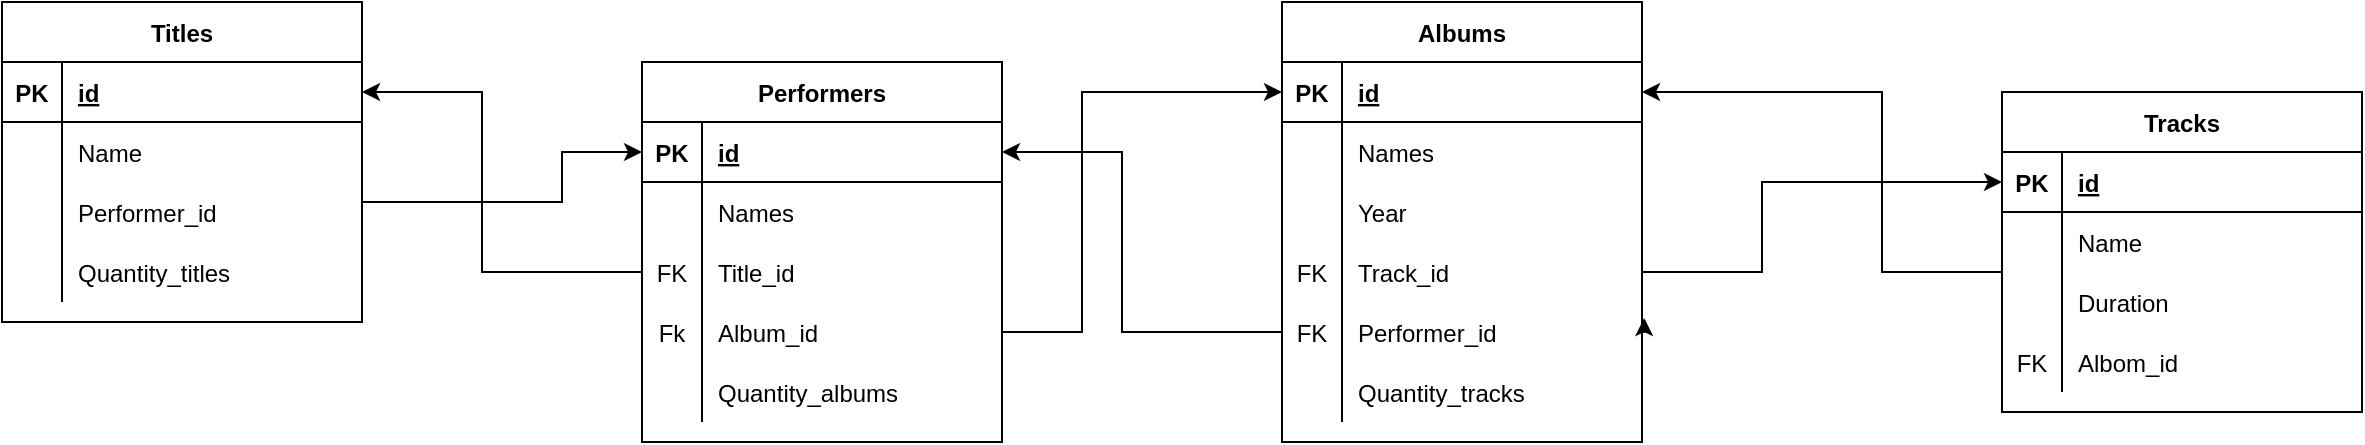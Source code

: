 <mxfile version="19.0.3" type="device"><diagram id="bm9FzhujnBV4kaPd-DP5" name="Страница 1"><mxGraphModel dx="1422" dy="865" grid="1" gridSize="10" guides="1" tooltips="1" connect="1" arrows="1" fold="1" page="1" pageScale="1" pageWidth="827" pageHeight="1169" math="0" shadow="0"><root><mxCell id="0"/><mxCell id="1" parent="0"/><mxCell id="frrnqSv0N5xkmzEhAEh_-1" value="Titles" style="shape=table;startSize=30;container=1;collapsible=1;childLayout=tableLayout;fixedRows=1;rowLines=0;fontStyle=1;align=center;resizeLast=1;strokeWidth=1;perimeterSpacing=0;" parent="1" vertex="1"><mxGeometry x="40" y="40" width="180" height="160" as="geometry"/></mxCell><mxCell id="frrnqSv0N5xkmzEhAEh_-2" value="" style="shape=tableRow;horizontal=0;startSize=0;swimlaneHead=0;swimlaneBody=0;fillColor=none;collapsible=0;dropTarget=0;points=[[0,0.5],[1,0.5]];portConstraint=eastwest;top=0;left=0;right=0;bottom=1;" parent="frrnqSv0N5xkmzEhAEh_-1" vertex="1"><mxGeometry y="30" width="180" height="30" as="geometry"/></mxCell><mxCell id="frrnqSv0N5xkmzEhAEh_-3" value="PK" style="shape=partialRectangle;connectable=0;fillColor=none;top=0;left=0;bottom=0;right=0;fontStyle=1;overflow=hidden;" parent="frrnqSv0N5xkmzEhAEh_-2" vertex="1"><mxGeometry width="30" height="30" as="geometry"><mxRectangle width="30" height="30" as="alternateBounds"/></mxGeometry></mxCell><mxCell id="frrnqSv0N5xkmzEhAEh_-4" value="id" style="shape=partialRectangle;connectable=0;fillColor=none;top=0;left=0;bottom=0;right=0;align=left;spacingLeft=6;fontStyle=5;overflow=hidden;" parent="frrnqSv0N5xkmzEhAEh_-2" vertex="1"><mxGeometry x="30" width="150" height="30" as="geometry"><mxRectangle width="150" height="30" as="alternateBounds"/></mxGeometry></mxCell><mxCell id="frrnqSv0N5xkmzEhAEh_-5" value="" style="shape=tableRow;horizontal=0;startSize=0;swimlaneHead=0;swimlaneBody=0;fillColor=none;collapsible=0;dropTarget=0;points=[[0,0.5],[1,0.5]];portConstraint=eastwest;top=0;left=0;right=0;bottom=0;" parent="frrnqSv0N5xkmzEhAEh_-1" vertex="1"><mxGeometry y="60" width="180" height="30" as="geometry"/></mxCell><mxCell id="frrnqSv0N5xkmzEhAEh_-6" value="" style="shape=partialRectangle;connectable=0;fillColor=none;top=0;left=0;bottom=0;right=0;editable=1;overflow=hidden;" parent="frrnqSv0N5xkmzEhAEh_-5" vertex="1"><mxGeometry width="30" height="30" as="geometry"><mxRectangle width="30" height="30" as="alternateBounds"/></mxGeometry></mxCell><mxCell id="frrnqSv0N5xkmzEhAEh_-7" value="Name" style="shape=partialRectangle;connectable=0;fillColor=none;top=0;left=0;bottom=0;right=0;align=left;spacingLeft=6;overflow=hidden;" parent="frrnqSv0N5xkmzEhAEh_-5" vertex="1"><mxGeometry x="30" width="150" height="30" as="geometry"><mxRectangle width="150" height="30" as="alternateBounds"/></mxGeometry></mxCell><mxCell id="frrnqSv0N5xkmzEhAEh_-105" value="" style="shape=tableRow;horizontal=0;startSize=0;swimlaneHead=0;swimlaneBody=0;fillColor=none;collapsible=0;dropTarget=0;points=[[0,0.5],[1,0.5]];portConstraint=eastwest;top=0;left=0;right=0;bottom=0;" parent="frrnqSv0N5xkmzEhAEh_-1" vertex="1"><mxGeometry y="90" width="180" height="30" as="geometry"/></mxCell><mxCell id="frrnqSv0N5xkmzEhAEh_-106" value="" style="shape=partialRectangle;connectable=0;fillColor=none;top=0;left=0;bottom=0;right=0;editable=1;overflow=hidden;" parent="frrnqSv0N5xkmzEhAEh_-105" vertex="1"><mxGeometry width="30" height="30" as="geometry"><mxRectangle width="30" height="30" as="alternateBounds"/></mxGeometry></mxCell><mxCell id="frrnqSv0N5xkmzEhAEh_-107" value="Performer_id" style="shape=partialRectangle;connectable=0;fillColor=none;top=0;left=0;bottom=0;right=0;align=left;spacingLeft=6;overflow=hidden;" parent="frrnqSv0N5xkmzEhAEh_-105" vertex="1"><mxGeometry x="30" width="150" height="30" as="geometry"><mxRectangle width="150" height="30" as="alternateBounds"/></mxGeometry></mxCell><mxCell id="PSJW9uUAnaWTU7tZc3Ic-1" value="" style="shape=tableRow;horizontal=0;startSize=0;swimlaneHead=0;swimlaneBody=0;fillColor=none;collapsible=0;dropTarget=0;points=[[0,0.5],[1,0.5]];portConstraint=eastwest;top=0;left=0;right=0;bottom=0;" parent="frrnqSv0N5xkmzEhAEh_-1" vertex="1"><mxGeometry y="120" width="180" height="30" as="geometry"/></mxCell><mxCell id="PSJW9uUAnaWTU7tZc3Ic-2" value="" style="shape=partialRectangle;connectable=0;fillColor=none;top=0;left=0;bottom=0;right=0;editable=1;overflow=hidden;" parent="PSJW9uUAnaWTU7tZc3Ic-1" vertex="1"><mxGeometry width="30" height="30" as="geometry"><mxRectangle width="30" height="30" as="alternateBounds"/></mxGeometry></mxCell><mxCell id="PSJW9uUAnaWTU7tZc3Ic-3" value="Quantity_titles" style="shape=partialRectangle;connectable=0;fillColor=none;top=0;left=0;bottom=0;right=0;align=left;spacingLeft=6;overflow=hidden;" parent="PSJW9uUAnaWTU7tZc3Ic-1" vertex="1"><mxGeometry x="30" width="150" height="30" as="geometry"><mxRectangle width="150" height="30" as="alternateBounds"/></mxGeometry></mxCell><mxCell id="frrnqSv0N5xkmzEhAEh_-34" value="Performers" style="shape=table;startSize=30;container=1;collapsible=1;childLayout=tableLayout;fixedRows=1;rowLines=0;fontStyle=1;align=center;resizeLast=1;strokeWidth=1;" parent="1" vertex="1"><mxGeometry x="360" y="70" width="180" height="190" as="geometry"/></mxCell><mxCell id="frrnqSv0N5xkmzEhAEh_-35" value="" style="shape=tableRow;horizontal=0;startSize=0;swimlaneHead=0;swimlaneBody=0;fillColor=none;collapsible=0;dropTarget=0;points=[[0,0.5],[1,0.5]];portConstraint=eastwest;top=0;left=0;right=0;bottom=1;strokeWidth=1;" parent="frrnqSv0N5xkmzEhAEh_-34" vertex="1"><mxGeometry y="30" width="180" height="30" as="geometry"/></mxCell><mxCell id="frrnqSv0N5xkmzEhAEh_-36" value="PK" style="shape=partialRectangle;connectable=0;fillColor=none;top=0;left=0;bottom=0;right=0;fontStyle=1;overflow=hidden;strokeWidth=1;" parent="frrnqSv0N5xkmzEhAEh_-35" vertex="1"><mxGeometry width="30" height="30" as="geometry"><mxRectangle width="30" height="30" as="alternateBounds"/></mxGeometry></mxCell><mxCell id="frrnqSv0N5xkmzEhAEh_-37" value="id" style="shape=partialRectangle;connectable=0;fillColor=none;top=0;left=0;bottom=0;right=0;align=left;spacingLeft=6;fontStyle=5;overflow=hidden;strokeWidth=1;" parent="frrnqSv0N5xkmzEhAEh_-35" vertex="1"><mxGeometry x="30" width="150" height="30" as="geometry"><mxRectangle width="150" height="30" as="alternateBounds"/></mxGeometry></mxCell><mxCell id="frrnqSv0N5xkmzEhAEh_-38" value="" style="shape=tableRow;horizontal=0;startSize=0;swimlaneHead=0;swimlaneBody=0;fillColor=none;collapsible=0;dropTarget=0;points=[[0,0.5],[1,0.5]];portConstraint=eastwest;top=0;left=0;right=0;bottom=0;strokeWidth=1;" parent="frrnqSv0N5xkmzEhAEh_-34" vertex="1"><mxGeometry y="60" width="180" height="30" as="geometry"/></mxCell><mxCell id="frrnqSv0N5xkmzEhAEh_-39" value="" style="shape=partialRectangle;connectable=0;fillColor=none;top=0;left=0;bottom=0;right=0;editable=1;overflow=hidden;strokeWidth=1;" parent="frrnqSv0N5xkmzEhAEh_-38" vertex="1"><mxGeometry width="30" height="30" as="geometry"><mxRectangle width="30" height="30" as="alternateBounds"/></mxGeometry></mxCell><mxCell id="frrnqSv0N5xkmzEhAEh_-40" value="Names" style="shape=partialRectangle;connectable=0;fillColor=none;top=0;left=0;bottom=0;right=0;align=left;spacingLeft=6;overflow=hidden;strokeWidth=1;" parent="frrnqSv0N5xkmzEhAEh_-38" vertex="1"><mxGeometry x="30" width="150" height="30" as="geometry"><mxRectangle width="150" height="30" as="alternateBounds"/></mxGeometry></mxCell><mxCell id="frrnqSv0N5xkmzEhAEh_-41" value="" style="shape=tableRow;horizontal=0;startSize=0;swimlaneHead=0;swimlaneBody=0;fillColor=none;collapsible=0;dropTarget=0;points=[[0,0.5],[1,0.5]];portConstraint=eastwest;top=0;left=0;right=0;bottom=0;strokeWidth=1;" parent="frrnqSv0N5xkmzEhAEh_-34" vertex="1"><mxGeometry y="90" width="180" height="30" as="geometry"/></mxCell><mxCell id="frrnqSv0N5xkmzEhAEh_-42" value="FK" style="shape=partialRectangle;connectable=0;fillColor=none;top=0;left=0;bottom=0;right=0;editable=1;overflow=hidden;strokeWidth=1;" parent="frrnqSv0N5xkmzEhAEh_-41" vertex="1"><mxGeometry width="30" height="30" as="geometry"><mxRectangle width="30" height="30" as="alternateBounds"/></mxGeometry></mxCell><mxCell id="frrnqSv0N5xkmzEhAEh_-43" value="Title_id" style="shape=partialRectangle;connectable=0;fillColor=none;top=0;left=0;bottom=0;right=0;align=left;spacingLeft=6;overflow=hidden;strokeWidth=1;" parent="frrnqSv0N5xkmzEhAEh_-41" vertex="1"><mxGeometry x="30" width="150" height="30" as="geometry"><mxRectangle width="150" height="30" as="alternateBounds"/></mxGeometry></mxCell><mxCell id="frrnqSv0N5xkmzEhAEh_-120" value="" style="shape=tableRow;horizontal=0;startSize=0;swimlaneHead=0;swimlaneBody=0;fillColor=none;collapsible=0;dropTarget=0;points=[[0,0.5],[1,0.5]];portConstraint=eastwest;top=0;left=0;right=0;bottom=0;strokeWidth=1;" parent="frrnqSv0N5xkmzEhAEh_-34" vertex="1"><mxGeometry y="120" width="180" height="30" as="geometry"/></mxCell><mxCell id="frrnqSv0N5xkmzEhAEh_-121" value="Fk" style="shape=partialRectangle;connectable=0;fillColor=none;top=0;left=0;bottom=0;right=0;editable=1;overflow=hidden;strokeWidth=1;" parent="frrnqSv0N5xkmzEhAEh_-120" vertex="1"><mxGeometry width="30" height="30" as="geometry"><mxRectangle width="30" height="30" as="alternateBounds"/></mxGeometry></mxCell><mxCell id="frrnqSv0N5xkmzEhAEh_-122" value="Album_id" style="shape=partialRectangle;connectable=0;fillColor=none;top=0;left=0;bottom=0;right=0;align=left;spacingLeft=6;overflow=hidden;strokeWidth=1;" parent="frrnqSv0N5xkmzEhAEh_-120" vertex="1"><mxGeometry x="30" width="150" height="30" as="geometry"><mxRectangle width="150" height="30" as="alternateBounds"/></mxGeometry></mxCell><mxCell id="NXNlmUkbyFPFa5OCTpBS-46" value="" style="shape=tableRow;horizontal=0;startSize=0;swimlaneHead=0;swimlaneBody=0;fillColor=none;collapsible=0;dropTarget=0;points=[[0,0.5],[1,0.5]];portConstraint=eastwest;top=0;left=0;right=0;bottom=0;strokeWidth=1;" vertex="1" parent="frrnqSv0N5xkmzEhAEh_-34"><mxGeometry y="150" width="180" height="30" as="geometry"/></mxCell><mxCell id="NXNlmUkbyFPFa5OCTpBS-47" value="" style="shape=partialRectangle;connectable=0;fillColor=none;top=0;left=0;bottom=0;right=0;editable=1;overflow=hidden;strokeWidth=1;" vertex="1" parent="NXNlmUkbyFPFa5OCTpBS-46"><mxGeometry width="30" height="30" as="geometry"><mxRectangle width="30" height="30" as="alternateBounds"/></mxGeometry></mxCell><mxCell id="NXNlmUkbyFPFa5OCTpBS-48" value="Quantity_albums" style="shape=partialRectangle;connectable=0;fillColor=none;top=0;left=0;bottom=0;right=0;align=left;spacingLeft=6;overflow=hidden;strokeWidth=1;" vertex="1" parent="NXNlmUkbyFPFa5OCTpBS-46"><mxGeometry x="30" width="150" height="30" as="geometry"><mxRectangle width="150" height="30" as="alternateBounds"/></mxGeometry></mxCell><mxCell id="frrnqSv0N5xkmzEhAEh_-88" value="Tracks" style="shape=table;startSize=30;container=1;collapsible=1;childLayout=tableLayout;fixedRows=1;rowLines=0;fontStyle=1;align=center;resizeLast=1;strokeWidth=1;" parent="1" vertex="1"><mxGeometry x="1040" y="85" width="180" height="160" as="geometry"/></mxCell><mxCell id="frrnqSv0N5xkmzEhAEh_-89" value="" style="shape=tableRow;horizontal=0;startSize=0;swimlaneHead=0;swimlaneBody=0;fillColor=none;collapsible=0;dropTarget=0;points=[[0,0.5],[1,0.5]];portConstraint=eastwest;top=0;left=0;right=0;bottom=1;strokeWidth=1;" parent="frrnqSv0N5xkmzEhAEh_-88" vertex="1"><mxGeometry y="30" width="180" height="30" as="geometry"/></mxCell><mxCell id="frrnqSv0N5xkmzEhAEh_-90" value="PK" style="shape=partialRectangle;connectable=0;fillColor=none;top=0;left=0;bottom=0;right=0;fontStyle=1;overflow=hidden;strokeWidth=1;" parent="frrnqSv0N5xkmzEhAEh_-89" vertex="1"><mxGeometry width="30" height="30" as="geometry"><mxRectangle width="30" height="30" as="alternateBounds"/></mxGeometry></mxCell><mxCell id="frrnqSv0N5xkmzEhAEh_-91" value="id" style="shape=partialRectangle;connectable=0;fillColor=none;top=0;left=0;bottom=0;right=0;align=left;spacingLeft=6;fontStyle=5;overflow=hidden;strokeWidth=1;" parent="frrnqSv0N5xkmzEhAEh_-89" vertex="1"><mxGeometry x="30" width="150" height="30" as="geometry"><mxRectangle width="150" height="30" as="alternateBounds"/></mxGeometry></mxCell><mxCell id="frrnqSv0N5xkmzEhAEh_-92" value="" style="shape=tableRow;horizontal=0;startSize=0;swimlaneHead=0;swimlaneBody=0;fillColor=none;collapsible=0;dropTarget=0;points=[[0,0.5],[1,0.5]];portConstraint=eastwest;top=0;left=0;right=0;bottom=0;strokeWidth=1;" parent="frrnqSv0N5xkmzEhAEh_-88" vertex="1"><mxGeometry y="60" width="180" height="30" as="geometry"/></mxCell><mxCell id="frrnqSv0N5xkmzEhAEh_-93" value="" style="shape=partialRectangle;connectable=0;fillColor=none;top=0;left=0;bottom=0;right=0;editable=1;overflow=hidden;strokeWidth=1;" parent="frrnqSv0N5xkmzEhAEh_-92" vertex="1"><mxGeometry width="30" height="30" as="geometry"><mxRectangle width="30" height="30" as="alternateBounds"/></mxGeometry></mxCell><mxCell id="frrnqSv0N5xkmzEhAEh_-94" value="Name" style="shape=partialRectangle;connectable=0;fillColor=none;top=0;left=0;bottom=0;right=0;align=left;spacingLeft=6;overflow=hidden;strokeWidth=1;" parent="frrnqSv0N5xkmzEhAEh_-92" vertex="1"><mxGeometry x="30" width="150" height="30" as="geometry"><mxRectangle width="150" height="30" as="alternateBounds"/></mxGeometry></mxCell><mxCell id="frrnqSv0N5xkmzEhAEh_-95" value="" style="shape=tableRow;horizontal=0;startSize=0;swimlaneHead=0;swimlaneBody=0;fillColor=none;collapsible=0;dropTarget=0;points=[[0,0.5],[1,0.5]];portConstraint=eastwest;top=0;left=0;right=0;bottom=0;strokeWidth=1;" parent="frrnqSv0N5xkmzEhAEh_-88" vertex="1"><mxGeometry y="90" width="180" height="30" as="geometry"/></mxCell><mxCell id="frrnqSv0N5xkmzEhAEh_-96" value="" style="shape=partialRectangle;connectable=0;fillColor=none;top=0;left=0;bottom=0;right=0;editable=1;overflow=hidden;strokeWidth=1;" parent="frrnqSv0N5xkmzEhAEh_-95" vertex="1"><mxGeometry width="30" height="30" as="geometry"><mxRectangle width="30" height="30" as="alternateBounds"/></mxGeometry></mxCell><mxCell id="frrnqSv0N5xkmzEhAEh_-97" value="Duration" style="shape=partialRectangle;connectable=0;fillColor=none;top=0;left=0;bottom=0;right=0;align=left;spacingLeft=6;overflow=hidden;strokeWidth=1;" parent="frrnqSv0N5xkmzEhAEh_-95" vertex="1"><mxGeometry x="30" width="150" height="30" as="geometry"><mxRectangle width="150" height="30" as="alternateBounds"/></mxGeometry></mxCell><mxCell id="frrnqSv0N5xkmzEhAEh_-98" value="" style="shape=tableRow;horizontal=0;startSize=0;swimlaneHead=0;swimlaneBody=0;fillColor=none;collapsible=0;dropTarget=0;points=[[0,0.5],[1,0.5]];portConstraint=eastwest;top=0;left=0;right=0;bottom=0;strokeWidth=1;" parent="frrnqSv0N5xkmzEhAEh_-88" vertex="1"><mxGeometry y="120" width="180" height="30" as="geometry"/></mxCell><mxCell id="frrnqSv0N5xkmzEhAEh_-99" value="FK" style="shape=partialRectangle;connectable=0;fillColor=none;top=0;left=0;bottom=0;right=0;editable=1;overflow=hidden;strokeWidth=1;" parent="frrnqSv0N5xkmzEhAEh_-98" vertex="1"><mxGeometry width="30" height="30" as="geometry"><mxRectangle width="30" height="30" as="alternateBounds"/></mxGeometry></mxCell><mxCell id="frrnqSv0N5xkmzEhAEh_-100" value="Albom_id" style="shape=partialRectangle;connectable=0;fillColor=none;top=0;left=0;bottom=0;right=0;align=left;spacingLeft=6;overflow=hidden;strokeWidth=1;" parent="frrnqSv0N5xkmzEhAEh_-98" vertex="1"><mxGeometry x="30" width="150" height="30" as="geometry"><mxRectangle width="150" height="30" as="alternateBounds"/></mxGeometry></mxCell><mxCell id="NXNlmUkbyFPFa5OCTpBS-14" style="edgeStyle=orthogonalEdgeStyle;rounded=0;orthogonalLoop=1;jettySize=auto;html=1;exitX=0;exitY=0.5;exitDx=0;exitDy=0;entryX=1;entryY=0.5;entryDx=0;entryDy=0;" edge="1" parent="1" source="frrnqSv0N5xkmzEhAEh_-41" target="frrnqSv0N5xkmzEhAEh_-2"><mxGeometry relative="1" as="geometry"><Array as="points"><mxPoint x="280" y="175"/><mxPoint x="280" y="85"/></Array></mxGeometry></mxCell><mxCell id="NXNlmUkbyFPFa5OCTpBS-15" style="edgeStyle=orthogonalEdgeStyle;rounded=0;orthogonalLoop=1;jettySize=auto;html=1;exitX=1;exitY=0.5;exitDx=0;exitDy=0;entryX=0;entryY=0.5;entryDx=0;entryDy=0;" edge="1" parent="1" source="frrnqSv0N5xkmzEhAEh_-105" target="frrnqSv0N5xkmzEhAEh_-35"><mxGeometry relative="1" as="geometry"><Array as="points"><mxPoint x="220" y="140"/><mxPoint x="320" y="140"/><mxPoint x="320" y="115"/></Array></mxGeometry></mxCell><mxCell id="NXNlmUkbyFPFa5OCTpBS-22" value="Albums" style="shape=table;startSize=30;container=1;collapsible=1;childLayout=tableLayout;fixedRows=1;rowLines=0;fontStyle=1;align=center;resizeLast=1;strokeWidth=1;" vertex="1" parent="1"><mxGeometry x="680" y="40" width="180" height="220" as="geometry"/></mxCell><mxCell id="NXNlmUkbyFPFa5OCTpBS-23" value="" style="shape=tableRow;horizontal=0;startSize=0;swimlaneHead=0;swimlaneBody=0;fillColor=none;collapsible=0;dropTarget=0;points=[[0,0.5],[1,0.5]];portConstraint=eastwest;top=0;left=0;right=0;bottom=1;strokeWidth=1;" vertex="1" parent="NXNlmUkbyFPFa5OCTpBS-22"><mxGeometry y="30" width="180" height="30" as="geometry"/></mxCell><mxCell id="NXNlmUkbyFPFa5OCTpBS-24" value="PK" style="shape=partialRectangle;connectable=0;fillColor=none;top=0;left=0;bottom=0;right=0;fontStyle=1;overflow=hidden;strokeWidth=1;" vertex="1" parent="NXNlmUkbyFPFa5OCTpBS-23"><mxGeometry width="30" height="30" as="geometry"><mxRectangle width="30" height="30" as="alternateBounds"/></mxGeometry></mxCell><mxCell id="NXNlmUkbyFPFa5OCTpBS-25" value="id" style="shape=partialRectangle;connectable=0;fillColor=none;top=0;left=0;bottom=0;right=0;align=left;spacingLeft=6;fontStyle=5;overflow=hidden;strokeWidth=1;" vertex="1" parent="NXNlmUkbyFPFa5OCTpBS-23"><mxGeometry x="30" width="150" height="30" as="geometry"><mxRectangle width="150" height="30" as="alternateBounds"/></mxGeometry></mxCell><mxCell id="NXNlmUkbyFPFa5OCTpBS-26" value="" style="shape=tableRow;horizontal=0;startSize=0;swimlaneHead=0;swimlaneBody=0;fillColor=none;collapsible=0;dropTarget=0;points=[[0,0.5],[1,0.5]];portConstraint=eastwest;top=0;left=0;right=0;bottom=0;strokeWidth=1;" vertex="1" parent="NXNlmUkbyFPFa5OCTpBS-22"><mxGeometry y="60" width="180" height="30" as="geometry"/></mxCell><mxCell id="NXNlmUkbyFPFa5OCTpBS-27" value="" style="shape=partialRectangle;connectable=0;fillColor=none;top=0;left=0;bottom=0;right=0;editable=1;overflow=hidden;strokeWidth=1;" vertex="1" parent="NXNlmUkbyFPFa5OCTpBS-26"><mxGeometry width="30" height="30" as="geometry"><mxRectangle width="30" height="30" as="alternateBounds"/></mxGeometry></mxCell><mxCell id="NXNlmUkbyFPFa5OCTpBS-28" value="Names" style="shape=partialRectangle;connectable=0;fillColor=none;top=0;left=0;bottom=0;right=0;align=left;spacingLeft=6;overflow=hidden;strokeWidth=1;" vertex="1" parent="NXNlmUkbyFPFa5OCTpBS-26"><mxGeometry x="30" width="150" height="30" as="geometry"><mxRectangle width="150" height="30" as="alternateBounds"/></mxGeometry></mxCell><mxCell id="NXNlmUkbyFPFa5OCTpBS-29" value="" style="shape=tableRow;horizontal=0;startSize=0;swimlaneHead=0;swimlaneBody=0;fillColor=none;collapsible=0;dropTarget=0;points=[[0,0.5],[1,0.5]];portConstraint=eastwest;top=0;left=0;right=0;bottom=0;strokeWidth=1;" vertex="1" parent="NXNlmUkbyFPFa5OCTpBS-22"><mxGeometry y="90" width="180" height="30" as="geometry"/></mxCell><mxCell id="NXNlmUkbyFPFa5OCTpBS-30" value="" style="shape=partialRectangle;connectable=0;fillColor=none;top=0;left=0;bottom=0;right=0;editable=1;overflow=hidden;strokeWidth=1;" vertex="1" parent="NXNlmUkbyFPFa5OCTpBS-29"><mxGeometry width="30" height="30" as="geometry"><mxRectangle width="30" height="30" as="alternateBounds"/></mxGeometry></mxCell><mxCell id="NXNlmUkbyFPFa5OCTpBS-31" value="Year" style="shape=partialRectangle;connectable=0;fillColor=none;top=0;left=0;bottom=0;right=0;align=left;spacingLeft=6;overflow=hidden;strokeWidth=1;" vertex="1" parent="NXNlmUkbyFPFa5OCTpBS-29"><mxGeometry x="30" width="150" height="30" as="geometry"><mxRectangle width="150" height="30" as="alternateBounds"/></mxGeometry></mxCell><mxCell id="NXNlmUkbyFPFa5OCTpBS-32" value="" style="shape=tableRow;horizontal=0;startSize=0;swimlaneHead=0;swimlaneBody=0;fillColor=none;collapsible=0;dropTarget=0;points=[[0,0.5],[1,0.5]];portConstraint=eastwest;top=0;left=0;right=0;bottom=0;strokeWidth=1;" vertex="1" parent="NXNlmUkbyFPFa5OCTpBS-22"><mxGeometry y="120" width="180" height="30" as="geometry"/></mxCell><mxCell id="NXNlmUkbyFPFa5OCTpBS-33" value="FK" style="shape=partialRectangle;connectable=0;fillColor=none;top=0;left=0;bottom=0;right=0;editable=1;overflow=hidden;strokeWidth=1;" vertex="1" parent="NXNlmUkbyFPFa5OCTpBS-32"><mxGeometry width="30" height="30" as="geometry"><mxRectangle width="30" height="30" as="alternateBounds"/></mxGeometry></mxCell><mxCell id="NXNlmUkbyFPFa5OCTpBS-34" value="Track_id" style="shape=partialRectangle;connectable=0;fillColor=none;top=0;left=0;bottom=0;right=0;align=left;spacingLeft=6;overflow=hidden;strokeWidth=1;" vertex="1" parent="NXNlmUkbyFPFa5OCTpBS-32"><mxGeometry x="30" width="150" height="30" as="geometry"><mxRectangle width="150" height="30" as="alternateBounds"/></mxGeometry></mxCell><mxCell id="NXNlmUkbyFPFa5OCTpBS-35" value="" style="shape=tableRow;horizontal=0;startSize=0;swimlaneHead=0;swimlaneBody=0;fillColor=none;collapsible=0;dropTarget=0;points=[[0,0.5],[1,0.5]];portConstraint=eastwest;top=0;left=0;right=0;bottom=0;strokeWidth=1;" vertex="1" parent="NXNlmUkbyFPFa5OCTpBS-22"><mxGeometry y="150" width="180" height="30" as="geometry"/></mxCell><mxCell id="NXNlmUkbyFPFa5OCTpBS-36" value="FK" style="shape=partialRectangle;connectable=0;fillColor=none;top=0;left=0;bottom=0;right=0;editable=1;overflow=hidden;strokeWidth=1;" vertex="1" parent="NXNlmUkbyFPFa5OCTpBS-35"><mxGeometry width="30" height="30" as="geometry"><mxRectangle width="30" height="30" as="alternateBounds"/></mxGeometry></mxCell><mxCell id="NXNlmUkbyFPFa5OCTpBS-37" value="Performer_id" style="shape=partialRectangle;connectable=0;fillColor=none;top=0;left=0;bottom=0;right=0;align=left;spacingLeft=6;overflow=hidden;strokeWidth=1;" vertex="1" parent="NXNlmUkbyFPFa5OCTpBS-35"><mxGeometry x="30" width="150" height="30" as="geometry"><mxRectangle width="150" height="30" as="alternateBounds"/></mxGeometry></mxCell><mxCell id="NXNlmUkbyFPFa5OCTpBS-38" value="" style="shape=tableRow;horizontal=0;startSize=0;swimlaneHead=0;swimlaneBody=0;fillColor=none;collapsible=0;dropTarget=0;points=[[0,0.5],[1,0.5]];portConstraint=eastwest;top=0;left=0;right=0;bottom=0;strokeWidth=1;" vertex="1" parent="NXNlmUkbyFPFa5OCTpBS-22"><mxGeometry y="180" width="180" height="30" as="geometry"/></mxCell><mxCell id="NXNlmUkbyFPFa5OCTpBS-39" value="" style="shape=partialRectangle;connectable=0;fillColor=none;top=0;left=0;bottom=0;right=0;editable=1;overflow=hidden;strokeWidth=1;" vertex="1" parent="NXNlmUkbyFPFa5OCTpBS-38"><mxGeometry width="30" height="30" as="geometry"><mxRectangle width="30" height="30" as="alternateBounds"/></mxGeometry></mxCell><mxCell id="NXNlmUkbyFPFa5OCTpBS-40" value="Quantity_tracks" style="shape=partialRectangle;connectable=0;fillColor=none;top=0;left=0;bottom=0;right=0;align=left;spacingLeft=6;overflow=hidden;strokeWidth=1;" vertex="1" parent="NXNlmUkbyFPFa5OCTpBS-38"><mxGeometry x="30" width="150" height="30" as="geometry"><mxRectangle width="150" height="30" as="alternateBounds"/></mxGeometry></mxCell><mxCell id="NXNlmUkbyFPFa5OCTpBS-41" style="edgeStyle=orthogonalEdgeStyle;rounded=0;orthogonalLoop=1;jettySize=auto;html=1;exitX=1;exitY=0.5;exitDx=0;exitDy=0;entryX=1.006;entryY=0.267;entryDx=0;entryDy=0;entryPerimeter=0;" edge="1" parent="NXNlmUkbyFPFa5OCTpBS-22" source="NXNlmUkbyFPFa5OCTpBS-35" target="NXNlmUkbyFPFa5OCTpBS-35"><mxGeometry relative="1" as="geometry"/></mxCell><mxCell id="NXNlmUkbyFPFa5OCTpBS-42" style="edgeStyle=orthogonalEdgeStyle;rounded=0;orthogonalLoop=1;jettySize=auto;html=1;exitX=0;exitY=0.5;exitDx=0;exitDy=0;entryX=1;entryY=0.5;entryDx=0;entryDy=0;" edge="1" parent="1" source="frrnqSv0N5xkmzEhAEh_-98" target="NXNlmUkbyFPFa5OCTpBS-23"><mxGeometry relative="1" as="geometry"><Array as="points"><mxPoint x="980" y="175"/><mxPoint x="980" y="85"/></Array></mxGeometry></mxCell><mxCell id="NXNlmUkbyFPFa5OCTpBS-43" style="edgeStyle=orthogonalEdgeStyle;rounded=0;orthogonalLoop=1;jettySize=auto;html=1;exitX=1;exitY=0.5;exitDx=0;exitDy=0;entryX=0;entryY=0.5;entryDx=0;entryDy=0;" edge="1" parent="1" source="NXNlmUkbyFPFa5OCTpBS-32" target="frrnqSv0N5xkmzEhAEh_-89"><mxGeometry relative="1" as="geometry"><Array as="points"><mxPoint x="920" y="175"/><mxPoint x="920" y="130"/></Array></mxGeometry></mxCell><mxCell id="NXNlmUkbyFPFa5OCTpBS-44" style="edgeStyle=orthogonalEdgeStyle;rounded=0;orthogonalLoop=1;jettySize=auto;html=1;exitX=0;exitY=0.5;exitDx=0;exitDy=0;entryX=1;entryY=0.5;entryDx=0;entryDy=0;" edge="1" parent="1" source="NXNlmUkbyFPFa5OCTpBS-35" target="frrnqSv0N5xkmzEhAEh_-35"><mxGeometry relative="1" as="geometry"><Array as="points"><mxPoint x="600" y="205"/><mxPoint x="600" y="115"/></Array></mxGeometry></mxCell><mxCell id="NXNlmUkbyFPFa5OCTpBS-45" style="edgeStyle=orthogonalEdgeStyle;rounded=0;orthogonalLoop=1;jettySize=auto;html=1;exitX=1;exitY=0.5;exitDx=0;exitDy=0;entryX=0;entryY=0.5;entryDx=0;entryDy=0;" edge="1" parent="1" source="frrnqSv0N5xkmzEhAEh_-120" target="NXNlmUkbyFPFa5OCTpBS-23"><mxGeometry relative="1" as="geometry"><Array as="points"><mxPoint x="580" y="205"/><mxPoint x="580" y="85"/></Array></mxGeometry></mxCell></root></mxGraphModel></diagram></mxfile>